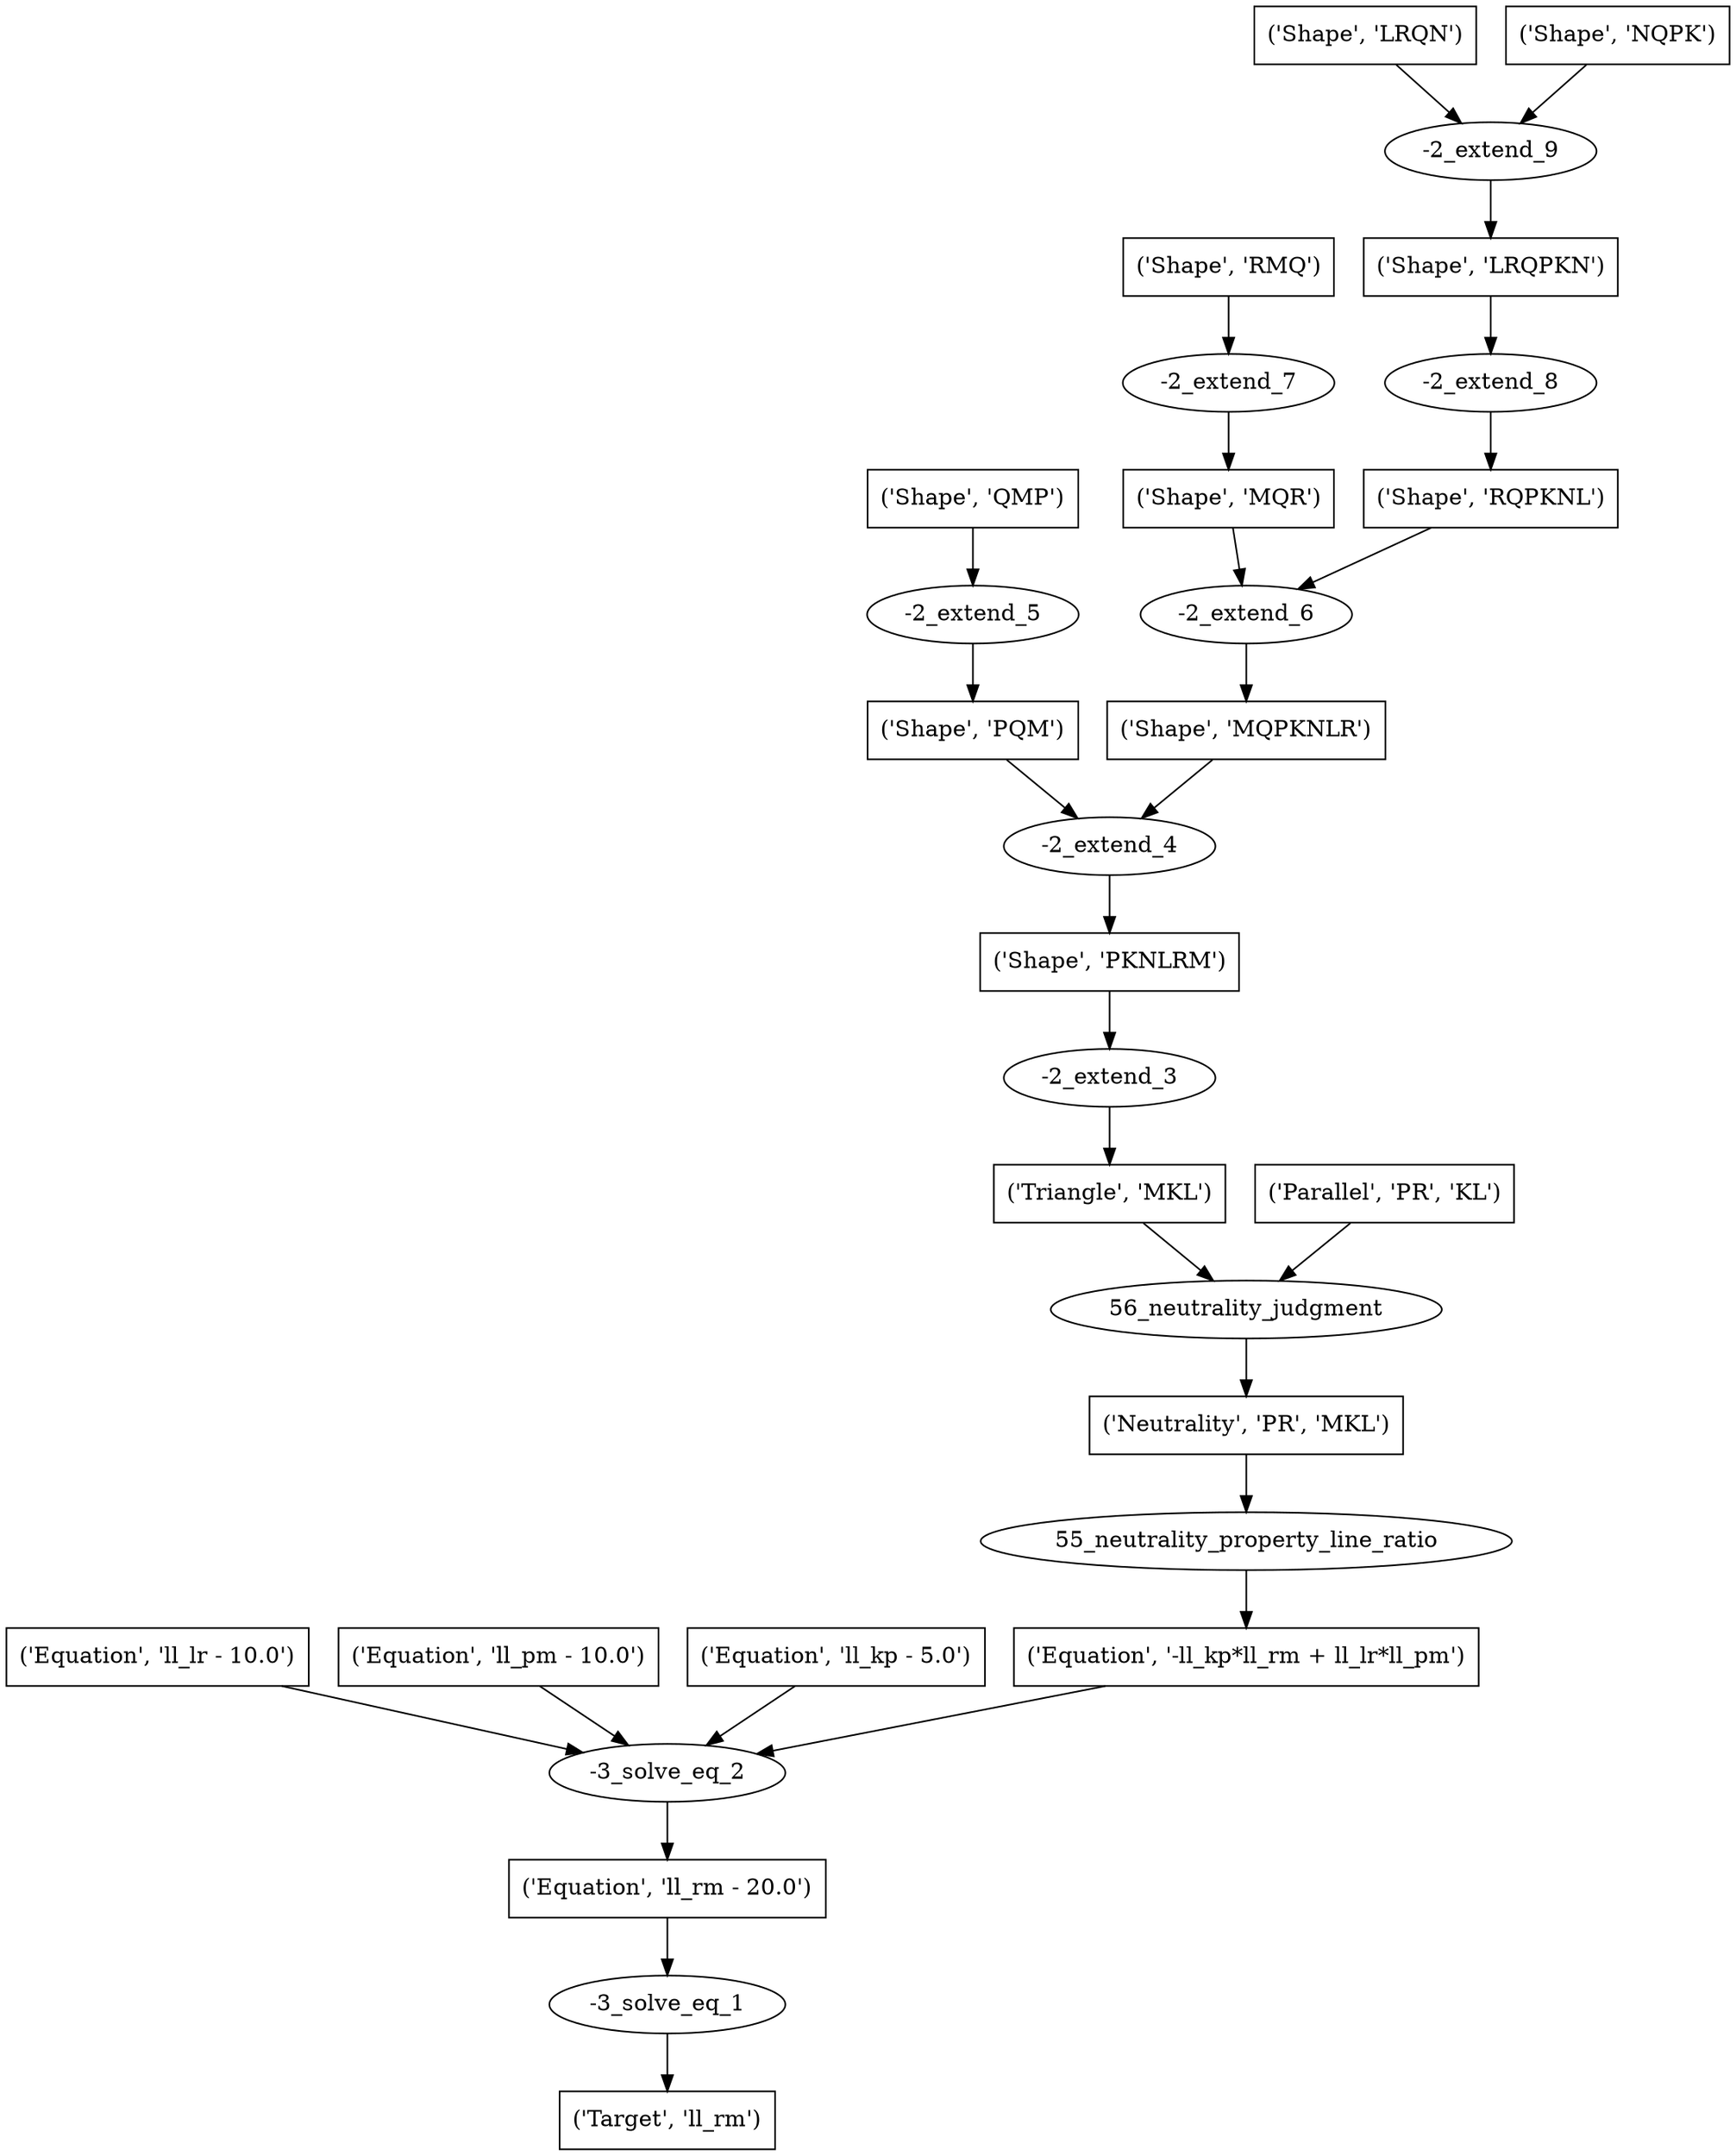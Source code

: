 digraph 91 {
	0 [label="('Target', 'll_rm')" shape=box]
	1 [label="-3_solve_eq_1"]
	1 -> 0
	2 [label="('Equation', 'll_rm - 20.0')" shape=box]
	2 -> 1
	3 [label="-3_solve_eq_2"]
	3 -> 2
	4 [label="('Equation', 'll_lr - 10.0')" shape=box]
	4 -> 3
	5 [label="('Equation', 'll_pm - 10.0')" shape=box]
	5 -> 3
	6 [label="('Equation', 'll_kp - 5.0')" shape=box]
	6 -> 3
	7 [label="('Equation', '-ll_kp*ll_rm + ll_lr*ll_pm')" shape=box]
	7 -> 3
	8 [label="55_neutrality_property_line_ratio"]
	8 -> 7
	9 [label="('Neutrality', 'PR', 'MKL')" shape=box]
	9 -> 8
	10 [label="56_neutrality_judgment"]
	10 -> 9
	11 [label="('Triangle', 'MKL')" shape=box]
	11 -> 10
	12 [label="('Parallel', 'PR', 'KL')" shape=box]
	12 -> 10
	13 [label="-2_extend_3"]
	13 -> 11
	14 [label="('Shape', 'PKNLRM')" shape=box]
	14 -> 13
	15 [label="-2_extend_4"]
	15 -> 14
	16 [label="('Shape', 'PQM')" shape=box]
	16 -> 15
	17 [label="('Shape', 'MQPKNLR')" shape=box]
	17 -> 15
	18 [label="-2_extend_5"]
	18 -> 16
	19 [label="('Shape', 'QMP')" shape=box]
	19 -> 18
	20 [label="-2_extend_6"]
	20 -> 17
	21 [label="('Shape', 'MQR')" shape=box]
	21 -> 20
	22 [label="('Shape', 'RQPKNL')" shape=box]
	22 -> 20
	23 [label="-2_extend_7"]
	23 -> 21
	24 [label="('Shape', 'RMQ')" shape=box]
	24 -> 23
	25 [label="-2_extend_8"]
	25 -> 22
	26 [label="('Shape', 'LRQPKN')" shape=box]
	26 -> 25
	27 [label="-2_extend_9"]
	27 -> 26
	28 [label="('Shape', 'LRQN')" shape=box]
	28 -> 27
	29 [label="('Shape', 'NQPK')" shape=box]
	29 -> 27
}
